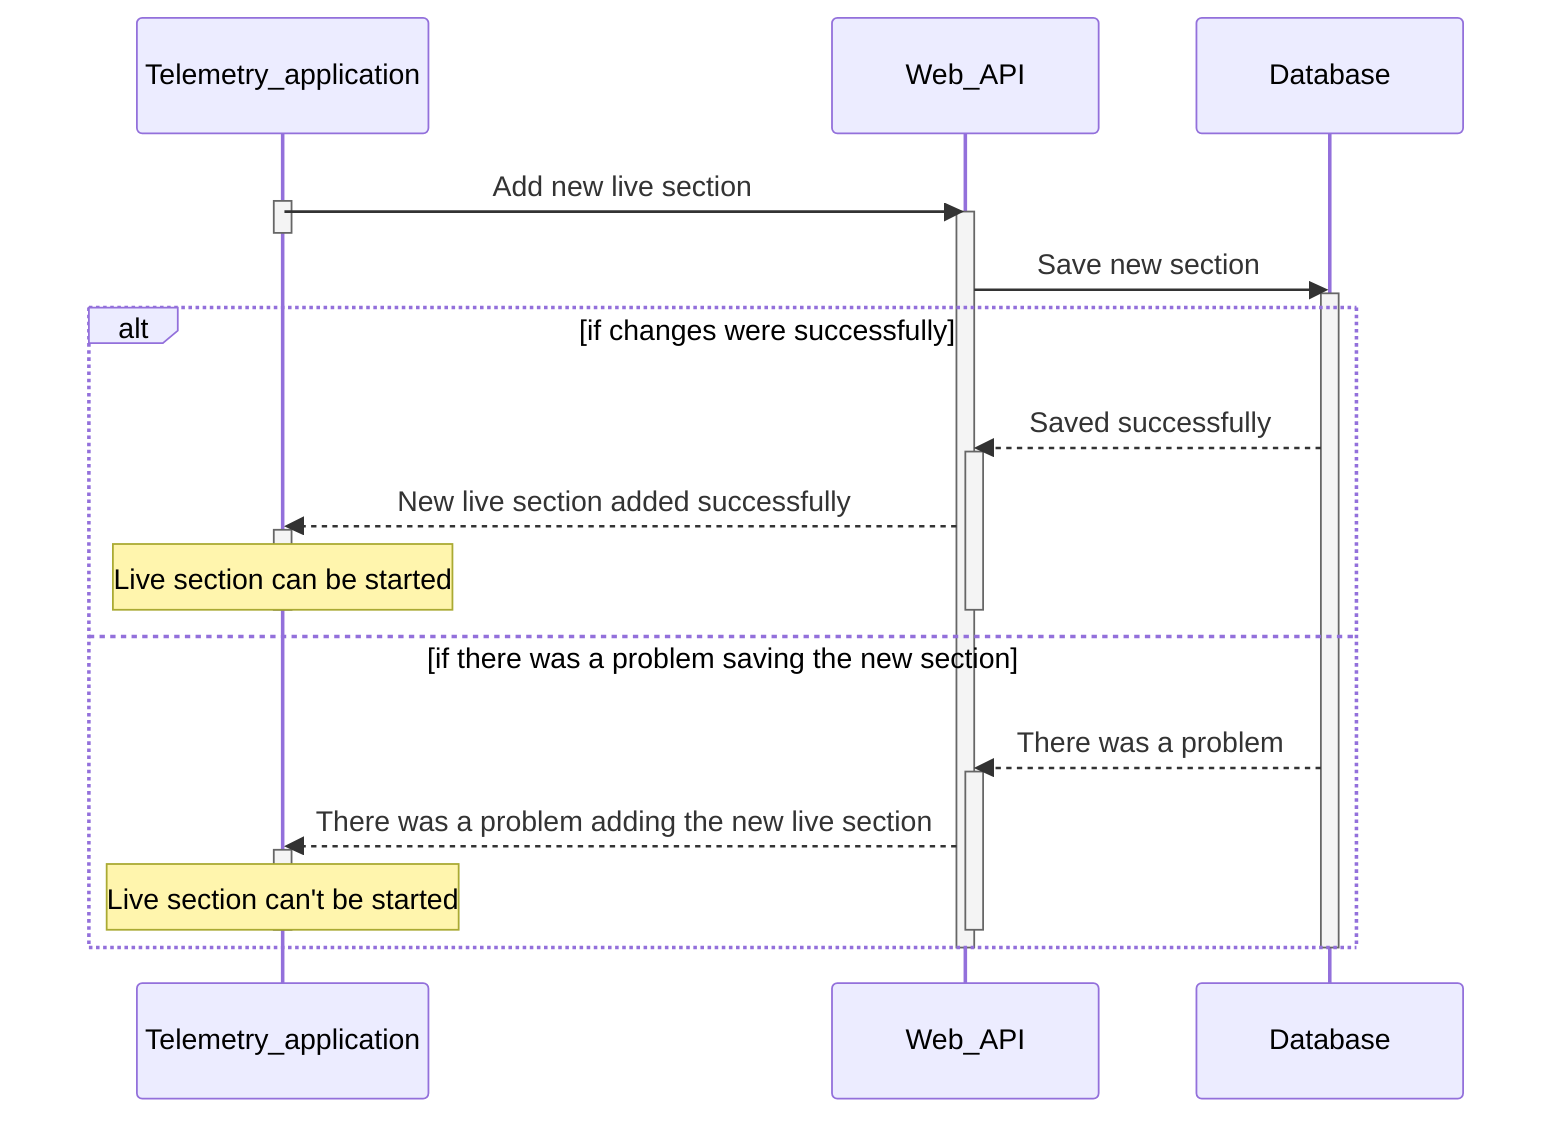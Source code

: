 sequenceDiagram
  participant Telemetry_application
  participant Web_API
  participant Database

  Telemetry_application ->> Web_API: Add new live section
  activate Telemetry_application
  deactivate Telemetry_application

  activate Web_API
    Web_API ->> Database: Save new section
    activate Database
      alt if changes were successfully
        Database -->> Web_API: Saved successfully
        activate Web_API
          Web_API -->> Telemetry_application: New live section added successfully
          activate Telemetry_application
            Note over Telemetry_application: Live section can be started
          deactivate Telemetry_application
        deactivate Web_API
      else if there was a problem saving the new section
        Database -->> Web_API: There was a problem
        activate Web_API
          Web_API -->> Telemetry_application: There was a problem adding the new live section
          activate Telemetry_application
            Note over Telemetry_application: Live section can't be started
          deactivate Telemetry_application
        deactivate Web_API
      end
    deactivate Database
  deactivate Web_API